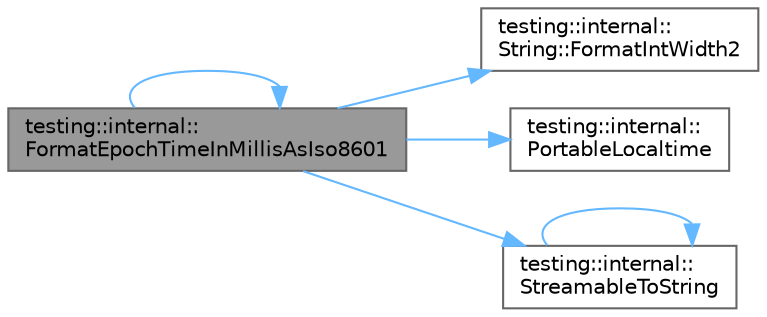 digraph "testing::internal::FormatEpochTimeInMillisAsIso8601"
{
 // LATEX_PDF_SIZE
  bgcolor="transparent";
  edge [fontname=Helvetica,fontsize=10,labelfontname=Helvetica,labelfontsize=10];
  node [fontname=Helvetica,fontsize=10,shape=box,height=0.2,width=0.4];
  rankdir="LR";
  Node1 [id="Node000001",label="testing::internal::\lFormatEpochTimeInMillisAsIso8601",height=0.2,width=0.4,color="gray40", fillcolor="grey60", style="filled", fontcolor="black",tooltip=" "];
  Node1 -> Node1 [id="edge1_Node000001_Node000001",color="steelblue1",style="solid",tooltip=" "];
  Node1 -> Node2 [id="edge2_Node000001_Node000002",color="steelblue1",style="solid",tooltip=" "];
  Node2 [id="Node000002",label="testing::internal::\lString::FormatIntWidth2",height=0.2,width=0.4,color="grey40", fillcolor="white", style="filled",URL="$classtesting_1_1internal_1_1_string.html#af50b18d588355871e1982c4043523e0f",tooltip=" "];
  Node1 -> Node3 [id="edge3_Node000001_Node000003",color="steelblue1",style="solid",tooltip=" "];
  Node3 [id="Node000003",label="testing::internal::\lPortableLocaltime",height=0.2,width=0.4,color="grey40", fillcolor="white", style="filled",URL="$namespacetesting_1_1internal.html#a60af94307ed4f00a57b5c6d9617c046d",tooltip=" "];
  Node1 -> Node4 [id="edge4_Node000001_Node000004",color="steelblue1",style="solid",tooltip=" "];
  Node4 [id="Node000004",label="testing::internal::\lStreamableToString",height=0.2,width=0.4,color="grey40", fillcolor="white", style="filled",URL="$namespacetesting_1_1internal.html#aad4beed95d0846e6ffc5da0978ef3bb9",tooltip=" "];
  Node4 -> Node4 [id="edge5_Node000004_Node000004",color="steelblue1",style="solid",tooltip=" "];
}
